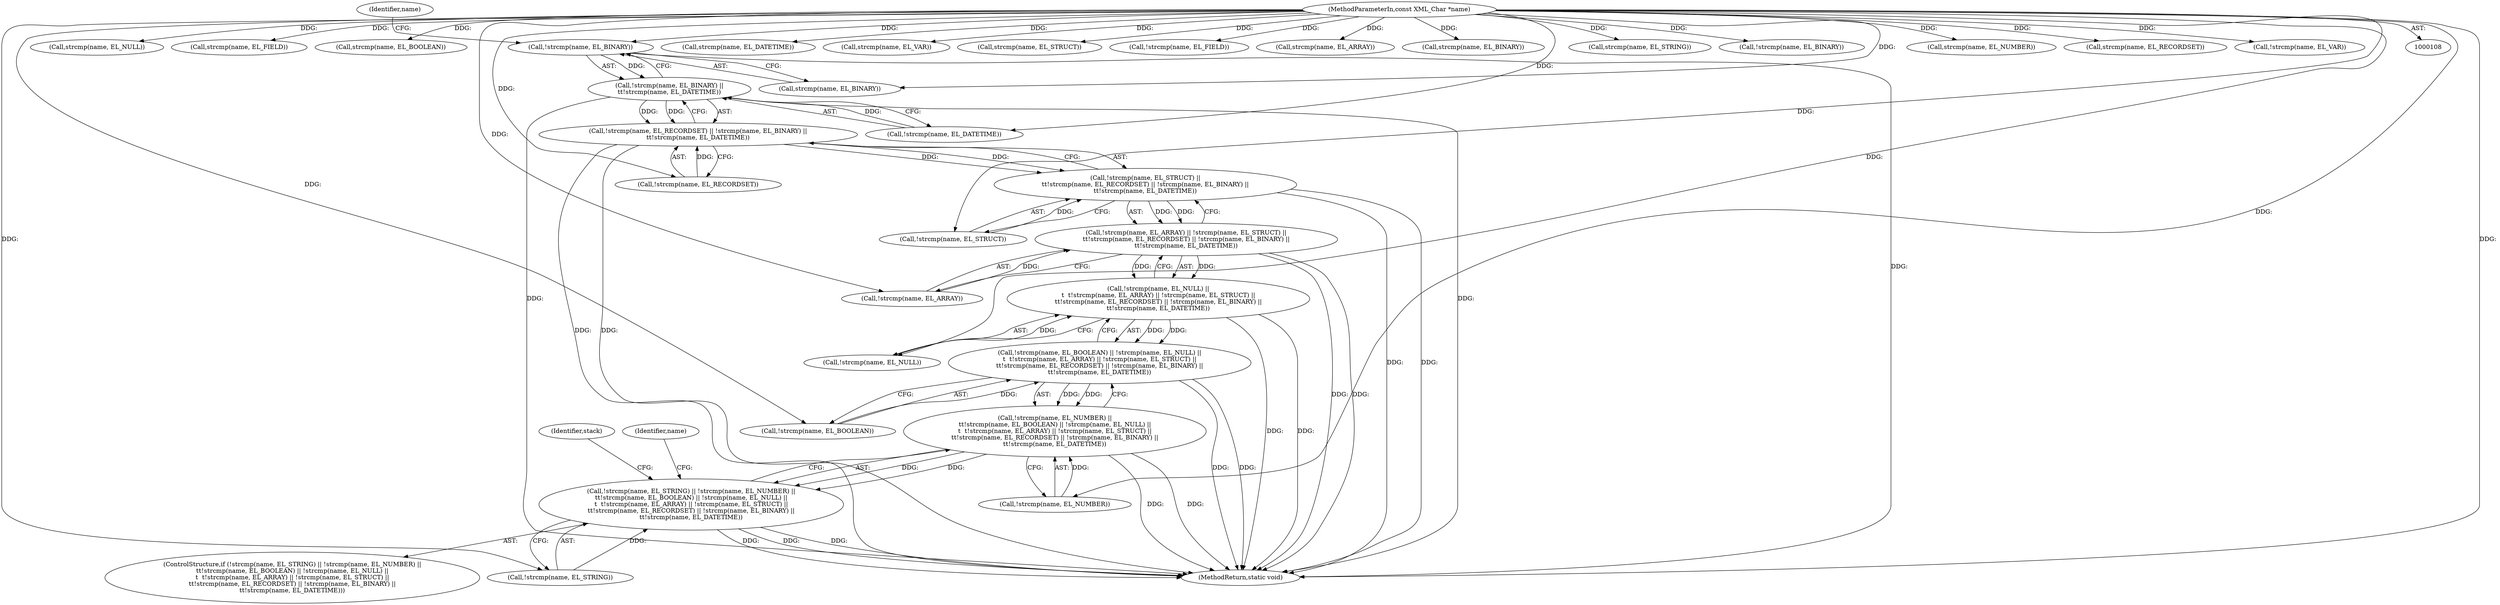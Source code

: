 digraph "0_php-src_698a691724c0a949295991e5df091ce16f899e02?w=1@API" {
"1000170" [label="(Call,!strcmp(name, EL_BINARY))"];
"1000110" [label="(MethodParameterIn,const XML_Char *name)"];
"1000169" [label="(Call,!strcmp(name, EL_BINARY) ||\n\t\t!strcmp(name, EL_DATETIME))"];
"1000164" [label="(Call,!strcmp(name, EL_RECORDSET) || !strcmp(name, EL_BINARY) ||\n\t\t!strcmp(name, EL_DATETIME))"];
"1000159" [label="(Call,!strcmp(name, EL_STRUCT) ||\n\t\t!strcmp(name, EL_RECORDSET) || !strcmp(name, EL_BINARY) ||\n\t\t!strcmp(name, EL_DATETIME))"];
"1000154" [label="(Call,!strcmp(name, EL_ARRAY) || !strcmp(name, EL_STRUCT) ||\n\t\t!strcmp(name, EL_RECORDSET) || !strcmp(name, EL_BINARY) ||\n\t\t!strcmp(name, EL_DATETIME))"];
"1000149" [label="(Call,!strcmp(name, EL_NULL) ||\n\t  \t!strcmp(name, EL_ARRAY) || !strcmp(name, EL_STRUCT) ||\n\t\t!strcmp(name, EL_RECORDSET) || !strcmp(name, EL_BINARY) ||\n\t\t!strcmp(name, EL_DATETIME))"];
"1000144" [label="(Call,!strcmp(name, EL_BOOLEAN) || !strcmp(name, EL_NULL) ||\n\t  \t!strcmp(name, EL_ARRAY) || !strcmp(name, EL_STRUCT) ||\n\t\t!strcmp(name, EL_RECORDSET) || !strcmp(name, EL_BINARY) ||\n\t\t!strcmp(name, EL_DATETIME))"];
"1000139" [label="(Call,!strcmp(name, EL_NUMBER) ||\n\t\t!strcmp(name, EL_BOOLEAN) || !strcmp(name, EL_NULL) ||\n\t  \t!strcmp(name, EL_ARRAY) || !strcmp(name, EL_STRUCT) ||\n\t\t!strcmp(name, EL_RECORDSET) || !strcmp(name, EL_BINARY) ||\n\t\t!strcmp(name, EL_DATETIME))"];
"1000134" [label="(Call,!strcmp(name, EL_STRING) || !strcmp(name, EL_NUMBER) ||\n\t\t!strcmp(name, EL_BOOLEAN) || !strcmp(name, EL_NULL) ||\n\t  \t!strcmp(name, EL_ARRAY) || !strcmp(name, EL_STRUCT) ||\n\t\t!strcmp(name, EL_RECORDSET) || !strcmp(name, EL_BINARY) ||\n\t\t!strcmp(name, EL_DATETIME))"];
"1000160" [label="(Call,!strcmp(name, EL_STRUCT))"];
"1000110" [label="(MethodParameterIn,const XML_Char *name)"];
"1000151" [label="(Call,strcmp(name, EL_NULL))"];
"1000569" [label="(Call,strcmp(name, EL_FIELD))"];
"1000145" [label="(Call,!strcmp(name, EL_BOOLEAN))"];
"1000146" [label="(Call,strcmp(name, EL_BOOLEAN))"];
"1000164" [label="(Call,!strcmp(name, EL_RECORDSET) || !strcmp(name, EL_BINARY) ||\n\t\t!strcmp(name, EL_DATETIME))"];
"1000140" [label="(Call,!strcmp(name, EL_NUMBER))"];
"1000180" [label="(Identifier,stack)"];
"1000171" [label="(Call,strcmp(name, EL_BINARY))"];
"1000169" [label="(Call,!strcmp(name, EL_BINARY) ||\n\t\t!strcmp(name, EL_DATETIME))"];
"1000175" [label="(Call,strcmp(name, EL_DATETIME))"];
"1000550" [label="(Call,strcmp(name, EL_VAR))"];
"1000176" [label="(Identifier,name)"];
"1000161" [label="(Call,strcmp(name, EL_STRUCT))"];
"1000135" [label="(Call,!strcmp(name, EL_STRING))"];
"1000568" [label="(Call,!strcmp(name, EL_FIELD))"];
"1000150" [label="(Call,!strcmp(name, EL_NULL))"];
"1000156" [label="(Call,strcmp(name, EL_ARRAY))"];
"1000214" [label="(Call,strcmp(name, EL_BINARY))"];
"1000586" [label="(MethodReturn,static void)"];
"1000174" [label="(Call,!strcmp(name, EL_DATETIME))"];
"1000136" [label="(Call,strcmp(name, EL_STRING))"];
"1000133" [label="(ControlStructure,if (!strcmp(name, EL_STRING) || !strcmp(name, EL_NUMBER) ||\n\t\t!strcmp(name, EL_BOOLEAN) || !strcmp(name, EL_NULL) ||\n\t  \t!strcmp(name, EL_ARRAY) || !strcmp(name, EL_STRUCT) ||\n\t\t!strcmp(name, EL_RECORDSET) || !strcmp(name, EL_BINARY) ||\n\t\t!strcmp(name, EL_DATETIME)))"];
"1000149" [label="(Call,!strcmp(name, EL_NULL) ||\n\t  \t!strcmp(name, EL_ARRAY) || !strcmp(name, EL_STRUCT) ||\n\t\t!strcmp(name, EL_RECORDSET) || !strcmp(name, EL_BINARY) ||\n\t\t!strcmp(name, EL_DATETIME))"];
"1000144" [label="(Call,!strcmp(name, EL_BOOLEAN) || !strcmp(name, EL_NULL) ||\n\t  \t!strcmp(name, EL_ARRAY) || !strcmp(name, EL_STRUCT) ||\n\t\t!strcmp(name, EL_RECORDSET) || !strcmp(name, EL_BINARY) ||\n\t\t!strcmp(name, EL_DATETIME))"];
"1000159" [label="(Call,!strcmp(name, EL_STRUCT) ||\n\t\t!strcmp(name, EL_RECORDSET) || !strcmp(name, EL_BINARY) ||\n\t\t!strcmp(name, EL_DATETIME))"];
"1000139" [label="(Call,!strcmp(name, EL_NUMBER) ||\n\t\t!strcmp(name, EL_BOOLEAN) || !strcmp(name, EL_NULL) ||\n\t  \t!strcmp(name, EL_ARRAY) || !strcmp(name, EL_STRUCT) ||\n\t\t!strcmp(name, EL_RECORDSET) || !strcmp(name, EL_BINARY) ||\n\t\t!strcmp(name, EL_DATETIME))"];
"1000213" [label="(Call,!strcmp(name, EL_BINARY))"];
"1000154" [label="(Call,!strcmp(name, EL_ARRAY) || !strcmp(name, EL_STRUCT) ||\n\t\t!strcmp(name, EL_RECORDSET) || !strcmp(name, EL_BINARY) ||\n\t\t!strcmp(name, EL_DATETIME))"];
"1000155" [label="(Call,!strcmp(name, EL_ARRAY))"];
"1000141" [label="(Call,strcmp(name, EL_NUMBER))"];
"1000166" [label="(Call,strcmp(name, EL_RECORDSET))"];
"1000549" [label="(Call,!strcmp(name, EL_VAR))"];
"1000165" [label="(Call,!strcmp(name, EL_RECORDSET))"];
"1000551" [label="(Identifier,name)"];
"1000170" [label="(Call,!strcmp(name, EL_BINARY))"];
"1000134" [label="(Call,!strcmp(name, EL_STRING) || !strcmp(name, EL_NUMBER) ||\n\t\t!strcmp(name, EL_BOOLEAN) || !strcmp(name, EL_NULL) ||\n\t  \t!strcmp(name, EL_ARRAY) || !strcmp(name, EL_STRUCT) ||\n\t\t!strcmp(name, EL_RECORDSET) || !strcmp(name, EL_BINARY) ||\n\t\t!strcmp(name, EL_DATETIME))"];
"1000170" -> "1000169"  [label="AST: "];
"1000170" -> "1000171"  [label="CFG: "];
"1000171" -> "1000170"  [label="AST: "];
"1000176" -> "1000170"  [label="CFG: "];
"1000169" -> "1000170"  [label="CFG: "];
"1000170" -> "1000586"  [label="DDG: "];
"1000170" -> "1000169"  [label="DDG: "];
"1000110" -> "1000170"  [label="DDG: "];
"1000110" -> "1000108"  [label="AST: "];
"1000110" -> "1000586"  [label="DDG: "];
"1000110" -> "1000135"  [label="DDG: "];
"1000110" -> "1000136"  [label="DDG: "];
"1000110" -> "1000140"  [label="DDG: "];
"1000110" -> "1000141"  [label="DDG: "];
"1000110" -> "1000145"  [label="DDG: "];
"1000110" -> "1000146"  [label="DDG: "];
"1000110" -> "1000150"  [label="DDG: "];
"1000110" -> "1000151"  [label="DDG: "];
"1000110" -> "1000155"  [label="DDG: "];
"1000110" -> "1000156"  [label="DDG: "];
"1000110" -> "1000160"  [label="DDG: "];
"1000110" -> "1000161"  [label="DDG: "];
"1000110" -> "1000165"  [label="DDG: "];
"1000110" -> "1000166"  [label="DDG: "];
"1000110" -> "1000171"  [label="DDG: "];
"1000110" -> "1000174"  [label="DDG: "];
"1000110" -> "1000175"  [label="DDG: "];
"1000110" -> "1000213"  [label="DDG: "];
"1000110" -> "1000214"  [label="DDG: "];
"1000110" -> "1000549"  [label="DDG: "];
"1000110" -> "1000550"  [label="DDG: "];
"1000110" -> "1000568"  [label="DDG: "];
"1000110" -> "1000569"  [label="DDG: "];
"1000169" -> "1000164"  [label="AST: "];
"1000169" -> "1000174"  [label="CFG: "];
"1000174" -> "1000169"  [label="AST: "];
"1000164" -> "1000169"  [label="CFG: "];
"1000169" -> "1000586"  [label="DDG: "];
"1000169" -> "1000586"  [label="DDG: "];
"1000169" -> "1000164"  [label="DDG: "];
"1000169" -> "1000164"  [label="DDG: "];
"1000174" -> "1000169"  [label="DDG: "];
"1000164" -> "1000159"  [label="AST: "];
"1000164" -> "1000165"  [label="CFG: "];
"1000165" -> "1000164"  [label="AST: "];
"1000159" -> "1000164"  [label="CFG: "];
"1000164" -> "1000586"  [label="DDG: "];
"1000164" -> "1000586"  [label="DDG: "];
"1000164" -> "1000159"  [label="DDG: "];
"1000164" -> "1000159"  [label="DDG: "];
"1000165" -> "1000164"  [label="DDG: "];
"1000159" -> "1000154"  [label="AST: "];
"1000159" -> "1000160"  [label="CFG: "];
"1000160" -> "1000159"  [label="AST: "];
"1000154" -> "1000159"  [label="CFG: "];
"1000159" -> "1000586"  [label="DDG: "];
"1000159" -> "1000586"  [label="DDG: "];
"1000159" -> "1000154"  [label="DDG: "];
"1000159" -> "1000154"  [label="DDG: "];
"1000160" -> "1000159"  [label="DDG: "];
"1000154" -> "1000149"  [label="AST: "];
"1000154" -> "1000155"  [label="CFG: "];
"1000155" -> "1000154"  [label="AST: "];
"1000149" -> "1000154"  [label="CFG: "];
"1000154" -> "1000586"  [label="DDG: "];
"1000154" -> "1000586"  [label="DDG: "];
"1000154" -> "1000149"  [label="DDG: "];
"1000154" -> "1000149"  [label="DDG: "];
"1000155" -> "1000154"  [label="DDG: "];
"1000149" -> "1000144"  [label="AST: "];
"1000149" -> "1000150"  [label="CFG: "];
"1000150" -> "1000149"  [label="AST: "];
"1000144" -> "1000149"  [label="CFG: "];
"1000149" -> "1000586"  [label="DDG: "];
"1000149" -> "1000586"  [label="DDG: "];
"1000149" -> "1000144"  [label="DDG: "];
"1000149" -> "1000144"  [label="DDG: "];
"1000150" -> "1000149"  [label="DDG: "];
"1000144" -> "1000139"  [label="AST: "];
"1000144" -> "1000145"  [label="CFG: "];
"1000145" -> "1000144"  [label="AST: "];
"1000139" -> "1000144"  [label="CFG: "];
"1000144" -> "1000586"  [label="DDG: "];
"1000144" -> "1000586"  [label="DDG: "];
"1000144" -> "1000139"  [label="DDG: "];
"1000144" -> "1000139"  [label="DDG: "];
"1000145" -> "1000144"  [label="DDG: "];
"1000139" -> "1000134"  [label="AST: "];
"1000139" -> "1000140"  [label="CFG: "];
"1000140" -> "1000139"  [label="AST: "];
"1000134" -> "1000139"  [label="CFG: "];
"1000139" -> "1000586"  [label="DDG: "];
"1000139" -> "1000586"  [label="DDG: "];
"1000139" -> "1000134"  [label="DDG: "];
"1000139" -> "1000134"  [label="DDG: "];
"1000140" -> "1000139"  [label="DDG: "];
"1000134" -> "1000133"  [label="AST: "];
"1000134" -> "1000135"  [label="CFG: "];
"1000135" -> "1000134"  [label="AST: "];
"1000180" -> "1000134"  [label="CFG: "];
"1000551" -> "1000134"  [label="CFG: "];
"1000134" -> "1000586"  [label="DDG: "];
"1000134" -> "1000586"  [label="DDG: "];
"1000134" -> "1000586"  [label="DDG: "];
"1000135" -> "1000134"  [label="DDG: "];
}
